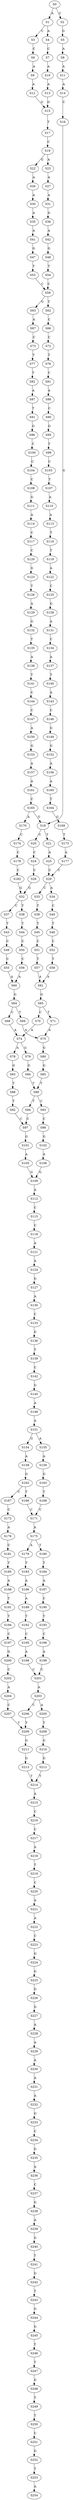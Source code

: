 strict digraph  {
	S0 -> S1 [ label = A ];
	S0 -> S2 [ label = C ];
	S1 -> S3 [ label = C ];
	S1 -> S4 [ label = A ];
	S2 -> S5 [ label = G ];
	S3 -> S6 [ label = C ];
	S4 -> S7 [ label = C ];
	S5 -> S8 [ label = A ];
	S6 -> S9 [ label = A ];
	S7 -> S10 [ label = A ];
	S8 -> S11 [ label = A ];
	S9 -> S12 [ label = A ];
	S10 -> S13 [ label = A ];
	S11 -> S14 [ label = A ];
	S12 -> S15 [ label = G ];
	S13 -> S15 [ label = G ];
	S14 -> S16 [ label = C ];
	S15 -> S17 [ label = T ];
	S16 -> S18 [ label = G ];
	S17 -> S19 [ label = C ];
	S18 -> S20 [ label = C ];
	S18 -> S21 [ label = T ];
	S19 -> S22 [ label = G ];
	S19 -> S23 [ label = A ];
	S20 -> S24 [ label = C ];
	S21 -> S25 [ label = A ];
	S22 -> S26 [ label = A ];
	S23 -> S27 [ label = A ];
	S24 -> S28 [ label = C ];
	S25 -> S29 [ label = C ];
	S26 -> S30 [ label = A ];
	S27 -> S31 [ label = A ];
	S28 -> S32 [ label = G ];
	S29 -> S33 [ label = C ];
	S29 -> S34 [ label = A ];
	S30 -> S35 [ label = A ];
	S31 -> S36 [ label = G ];
	S32 -> S37 [ label = C ];
	S32 -> S38 [ label = T ];
	S33 -> S39 [ label = T ];
	S34 -> S40 [ label = C ];
	S35 -> S41 [ label = A ];
	S36 -> S42 [ label = A ];
	S37 -> S43 [ label = T ];
	S38 -> S44 [ label = T ];
	S39 -> S45 [ label = T ];
	S40 -> S46 [ label = T ];
	S41 -> S47 [ label = G ];
	S42 -> S48 [ label = G ];
	S43 -> S49 [ label = C ];
	S44 -> S50 [ label = C ];
	S45 -> S51 [ label = C ];
	S46 -> S52 [ label = C ];
	S47 -> S53 [ label = T ];
	S48 -> S54 [ label = T ];
	S49 -> S55 [ label = C ];
	S50 -> S56 [ label = C ];
	S51 -> S57 [ label = T ];
	S52 -> S58 [ label = T ];
	S53 -> S59 [ label = C ];
	S54 -> S59 [ label = C ];
	S55 -> S60 [ label = A ];
	S56 -> S60 [ label = A ];
	S57 -> S61 [ label = A ];
	S58 -> S61 [ label = A ];
	S59 -> S62 [ label = T ];
	S59 -> S63 [ label = G ];
	S60 -> S64 [ label = G ];
	S61 -> S65 [ label = G ];
	S62 -> S66 [ label = C ];
	S63 -> S67 [ label = A ];
	S64 -> S68 [ label = C ];
	S64 -> S69 [ label = T ];
	S65 -> S70 [ label = C ];
	S65 -> S71 [ label = T ];
	S66 -> S72 [ label = C ];
	S67 -> S73 [ label = C ];
	S68 -> S74 [ label = A ];
	S69 -> S75 [ label = A ];
	S70 -> S74 [ label = A ];
	S71 -> S75 [ label = A ];
	S72 -> S76 [ label = T ];
	S73 -> S77 [ label = T ];
	S74 -> S78 [ label = A ];
	S74 -> S79 [ label = G ];
	S75 -> S80 [ label = G ];
	S76 -> S81 [ label = C ];
	S77 -> S82 [ label = T ];
	S78 -> S83 [ label = G ];
	S79 -> S84 [ label = G ];
	S80 -> S85 [ label = G ];
	S81 -> S86 [ label = A ];
	S82 -> S87 [ label = A ];
	S83 -> S88 [ label = T ];
	S84 -> S89 [ label = T ];
	S85 -> S89 [ label = T ];
	S86 -> S90 [ label = C ];
	S87 -> S91 [ label = T ];
	S88 -> S92 [ label = T ];
	S89 -> S93 [ label = C ];
	S89 -> S94 [ label = T ];
	S90 -> S95 [ label = G ];
	S91 -> S96 [ label = G ];
	S92 -> S97 [ label = C ];
	S93 -> S98 [ label = C ];
	S94 -> S97 [ label = C ];
	S95 -> S99 [ label = T ];
	S96 -> S100 [ label = C ];
	S97 -> S101 [ label = G ];
	S98 -> S102 [ label = G ];
	S99 -> S103 [ label = C ];
	S100 -> S104 [ label = C ];
	S101 -> S105 [ label = A ];
	S102 -> S106 [ label = A ];
	S103 -> S107 [ label = T ];
	S104 -> S108 [ label = C ];
	S105 -> S109 [ label = G ];
	S106 -> S109 [ label = G ];
	S107 -> S110 [ label = A ];
	S108 -> S111 [ label = G ];
	S109 -> S112 [ label = A ];
	S110 -> S113 [ label = A ];
	S111 -> S114 [ label = A ];
	S112 -> S115 [ label = C ];
	S113 -> S116 [ label = T ];
	S114 -> S117 [ label = C ];
	S115 -> S118 [ label = C ];
	S116 -> S119 [ label = T ];
	S117 -> S120 [ label = C ];
	S118 -> S121 [ label = A ];
	S119 -> S122 [ label = A ];
	S120 -> S123 [ label = G ];
	S121 -> S124 [ label = A ];
	S122 -> S125 [ label = C ];
	S123 -> S126 [ label = T ];
	S124 -> S127 [ label = G ];
	S125 -> S128 [ label = G ];
	S126 -> S129 [ label = A ];
	S127 -> S130 [ label = A ];
	S128 -> S131 [ label = A ];
	S129 -> S132 [ label = G ];
	S130 -> S133 [ label = C ];
	S131 -> S134 [ label = C ];
	S132 -> S135 [ label = T ];
	S133 -> S136 [ label = G ];
	S134 -> S137 [ label = A ];
	S135 -> S138 [ label = A ];
	S136 -> S139 [ label = T ];
	S137 -> S140 [ label = T ];
	S138 -> S141 [ label = T ];
	S139 -> S142 [ label = C ];
	S140 -> S143 [ label = A ];
	S141 -> S144 [ label = C ];
	S142 -> S145 [ label = G ];
	S143 -> S146 [ label = C ];
	S144 -> S147 [ label = C ];
	S145 -> S148 [ label = A ];
	S146 -> S149 [ label = G ];
	S147 -> S150 [ label = A ];
	S148 -> S151 [ label = A ];
	S149 -> S152 [ label = G ];
	S150 -> S153 [ label = G ];
	S151 -> S154 [ label = G ];
	S151 -> S155 [ label = A ];
	S152 -> S156 [ label = A ];
	S153 -> S157 [ label = A ];
	S154 -> S158 [ label = A ];
	S155 -> S159 [ label = A ];
	S156 -> S160 [ label = A ];
	S157 -> S161 [ label = A ];
	S158 -> S162 [ label = G ];
	S159 -> S163 [ label = G ];
	S160 -> S164 [ label = T ];
	S161 -> S165 [ label = C ];
	S162 -> S166 [ label = T ];
	S162 -> S167 [ label = C ];
	S163 -> S168 [ label = T ];
	S164 -> S169 [ label = G ];
	S165 -> S18 [ label = G ];
	S165 -> S170 [ label = A ];
	S166 -> S171 [ label = C ];
	S167 -> S172 [ label = C ];
	S168 -> S171 [ label = C ];
	S169 -> S173 [ label = T ];
	S170 -> S174 [ label = C ];
	S171 -> S175 [ label = A ];
	S172 -> S176 [ label = A ];
	S173 -> S177 [ label = A ];
	S174 -> S178 [ label = C ];
	S175 -> S179 [ label = A ];
	S175 -> S180 [ label = T ];
	S176 -> S181 [ label = C ];
	S177 -> S29 [ label = C ];
	S178 -> S182 [ label = C ];
	S179 -> S183 [ label = T ];
	S180 -> S184 [ label = T ];
	S181 -> S185 [ label = T ];
	S182 -> S32 [ label = G ];
	S183 -> S186 [ label = A ];
	S184 -> S187 [ label = A ];
	S185 -> S188 [ label = A ];
	S186 -> S189 [ label = A ];
	S187 -> S190 [ label = C ];
	S188 -> S191 [ label = T ];
	S189 -> S192 [ label = T ];
	S190 -> S193 [ label = T ];
	S191 -> S194 [ label = T ];
	S192 -> S195 [ label = C ];
	S193 -> S196 [ label = C ];
	S194 -> S197 [ label = C ];
	S195 -> S198 [ label = A ];
	S196 -> S199 [ label = A ];
	S197 -> S200 [ label = G ];
	S198 -> S201 [ label = C ];
	S199 -> S201 [ label = C ];
	S200 -> S202 [ label = C ];
	S201 -> S203 [ label = A ];
	S202 -> S204 [ label = A ];
	S203 -> S205 [ label = A ];
	S203 -> S206 [ label = C ];
	S204 -> S207 [ label = C ];
	S205 -> S208 [ label = T ];
	S206 -> S209 [ label = T ];
	S207 -> S209 [ label = T ];
	S208 -> S210 [ label = G ];
	S209 -> S211 [ label = G ];
	S210 -> S212 [ label = G ];
	S211 -> S213 [ label = G ];
	S212 -> S214 [ label = T ];
	S213 -> S214 [ label = T ];
	S214 -> S215 [ label = A ];
	S215 -> S216 [ label = C ];
	S216 -> S217 [ label = C ];
	S217 -> S218 [ label = A ];
	S218 -> S219 [ label = T ];
	S219 -> S220 [ label = C ];
	S220 -> S221 [ label = A ];
	S221 -> S222 [ label = A ];
	S222 -> S223 [ label = C ];
	S223 -> S224 [ label = G ];
	S224 -> S225 [ label = G ];
	S225 -> S226 [ label = G ];
	S226 -> S227 [ label = G ];
	S227 -> S228 [ label = A ];
	S228 -> S229 [ label = A ];
	S229 -> S230 [ label = A ];
	S230 -> S231 [ label = A ];
	S231 -> S232 [ label = A ];
	S232 -> S233 [ label = G ];
	S233 -> S234 [ label = C ];
	S234 -> S235 [ label = G ];
	S235 -> S236 [ label = A ];
	S236 -> S237 [ label = C ];
	S237 -> S238 [ label = G ];
	S238 -> S239 [ label = A ];
	S239 -> S240 [ label = G ];
	S240 -> S241 [ label = T ];
	S241 -> S242 [ label = G ];
	S242 -> S243 [ label = T ];
	S243 -> S244 [ label = G ];
	S244 -> S245 [ label = G ];
	S245 -> S246 [ label = T ];
	S246 -> S247 [ label = T ];
	S247 -> S248 [ label = G ];
	S248 -> S249 [ label = T ];
	S249 -> S250 [ label = T ];
	S250 -> S251 [ label = C ];
	S251 -> S252 [ label = G ];
	S252 -> S253 [ label = T ];
	S253 -> S254 [ label = A ];
}

